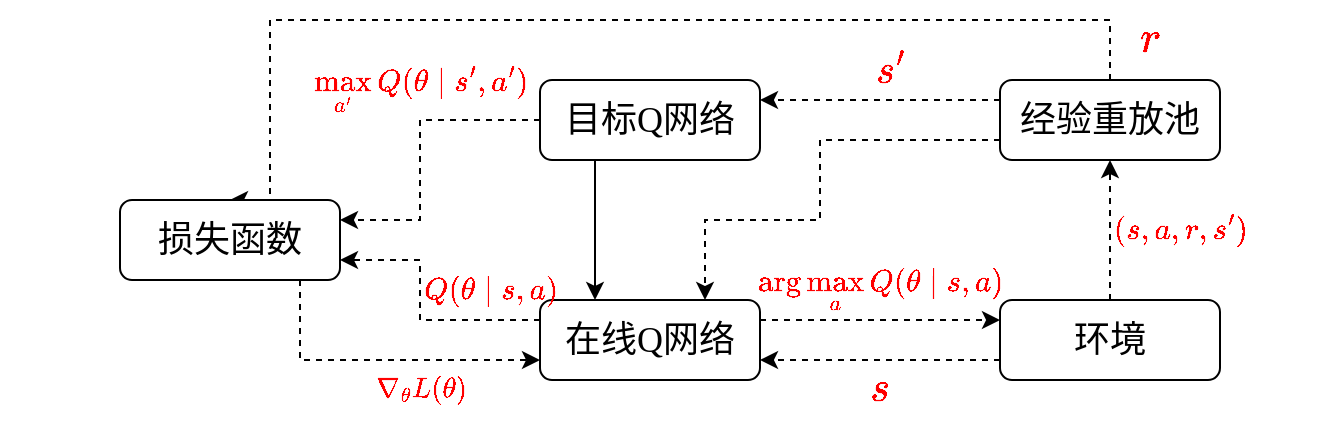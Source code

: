 <mxfile version="24.0.0" type="github">
  <diagram name="第 1 页" id="viXPcgzQtF_HTTYb_Ynw">
    <mxGraphModel dx="783" dy="581" grid="1" gridSize="10" guides="1" tooltips="1" connect="1" arrows="1" fold="1" page="1" pageScale="1" pageWidth="827" pageHeight="1169" math="1" shadow="0">
      <root>
        <mxCell id="0" />
        <mxCell id="1" parent="0" />
        <mxCell id="Py8gDE9-c-yzgaqU1A0x-12" style="edgeStyle=orthogonalEdgeStyle;rounded=0;orthogonalLoop=1;jettySize=auto;html=1;entryX=0.25;entryY=0;entryDx=0;entryDy=0;exitX=0.25;exitY=1;exitDx=0;exitDy=0;" edge="1" parent="1" source="Py8gDE9-c-yzgaqU1A0x-1" target="Py8gDE9-c-yzgaqU1A0x-4">
          <mxGeometry relative="1" as="geometry" />
        </mxCell>
        <mxCell id="Py8gDE9-c-yzgaqU1A0x-14" style="edgeStyle=orthogonalEdgeStyle;rounded=0;orthogonalLoop=1;jettySize=auto;html=1;entryX=1;entryY=0.25;entryDx=0;entryDy=0;dashed=1;" edge="1" parent="1" source="Py8gDE9-c-yzgaqU1A0x-1" target="Py8gDE9-c-yzgaqU1A0x-6">
          <mxGeometry relative="1" as="geometry">
            <Array as="points">
              <mxPoint x="290" y="230" />
              <mxPoint x="290" y="280" />
            </Array>
          </mxGeometry>
        </mxCell>
        <mxCell id="Py8gDE9-c-yzgaqU1A0x-1" value="&lt;font style=&quot;font-size: 18px;&quot; face=&quot;Times New Roman&quot;&gt;目标Q网络&lt;/font&gt;" style="rounded=1;whiteSpace=wrap;html=1;" vertex="1" parent="1">
          <mxGeometry x="350" y="210" width="110" height="40" as="geometry" />
        </mxCell>
        <mxCell id="Py8gDE9-c-yzgaqU1A0x-11" style="edgeStyle=orthogonalEdgeStyle;rounded=0;orthogonalLoop=1;jettySize=auto;html=1;entryX=0.5;entryY=0;entryDx=0;entryDy=0;dashed=1;" edge="1" parent="1" source="Py8gDE9-c-yzgaqU1A0x-3" target="Py8gDE9-c-yzgaqU1A0x-6">
          <mxGeometry relative="1" as="geometry">
            <Array as="points">
              <mxPoint x="635" y="180" />
              <mxPoint x="215" y="180" />
            </Array>
          </mxGeometry>
        </mxCell>
        <mxCell id="Py8gDE9-c-yzgaqU1A0x-18" style="edgeStyle=orthogonalEdgeStyle;rounded=0;orthogonalLoop=1;jettySize=auto;html=1;entryX=1;entryY=0.25;entryDx=0;entryDy=0;exitX=0;exitY=0.25;exitDx=0;exitDy=0;dashed=1;" edge="1" parent="1" source="Py8gDE9-c-yzgaqU1A0x-3" target="Py8gDE9-c-yzgaqU1A0x-1">
          <mxGeometry relative="1" as="geometry" />
        </mxCell>
        <mxCell id="Py8gDE9-c-yzgaqU1A0x-19" style="edgeStyle=orthogonalEdgeStyle;rounded=0;orthogonalLoop=1;jettySize=auto;html=1;exitX=0;exitY=0.75;exitDx=0;exitDy=0;entryX=0.75;entryY=0;entryDx=0;entryDy=0;dashed=1;" edge="1" parent="1" source="Py8gDE9-c-yzgaqU1A0x-3" target="Py8gDE9-c-yzgaqU1A0x-4">
          <mxGeometry relative="1" as="geometry">
            <Array as="points">
              <mxPoint x="490" y="240" />
              <mxPoint x="490" y="280" />
              <mxPoint x="433" y="280" />
            </Array>
          </mxGeometry>
        </mxCell>
        <mxCell id="Py8gDE9-c-yzgaqU1A0x-3" value="&lt;font size=&quot;4&quot; face=&quot;Times New Roman&quot;&gt;经验重放池&lt;/font&gt;" style="rounded=1;whiteSpace=wrap;html=1;" vertex="1" parent="1">
          <mxGeometry x="580" y="210" width="110" height="40" as="geometry" />
        </mxCell>
        <mxCell id="Py8gDE9-c-yzgaqU1A0x-13" style="edgeStyle=orthogonalEdgeStyle;rounded=0;orthogonalLoop=1;jettySize=auto;html=1;entryX=1;entryY=0.75;entryDx=0;entryDy=0;dashed=1;exitX=0;exitY=0.25;exitDx=0;exitDy=0;" edge="1" parent="1" source="Py8gDE9-c-yzgaqU1A0x-4" target="Py8gDE9-c-yzgaqU1A0x-6">
          <mxGeometry relative="1" as="geometry">
            <Array as="points">
              <mxPoint x="290" y="330" />
              <mxPoint x="290" y="300" />
            </Array>
          </mxGeometry>
        </mxCell>
        <mxCell id="Py8gDE9-c-yzgaqU1A0x-20" style="edgeStyle=orthogonalEdgeStyle;rounded=0;orthogonalLoop=1;jettySize=auto;html=1;exitX=1;exitY=0.25;exitDx=0;exitDy=0;entryX=0;entryY=0.25;entryDx=0;entryDy=0;dashed=1;" edge="1" parent="1" source="Py8gDE9-c-yzgaqU1A0x-4" target="Py8gDE9-c-yzgaqU1A0x-5">
          <mxGeometry relative="1" as="geometry" />
        </mxCell>
        <mxCell id="Py8gDE9-c-yzgaqU1A0x-4" value="&lt;font style=&quot;font-size: 18px;&quot; face=&quot;Times New Roman&quot;&gt;在线Q网络&lt;/font&gt;" style="rounded=1;whiteSpace=wrap;html=1;" vertex="1" parent="1">
          <mxGeometry x="350" y="320" width="110" height="40" as="geometry" />
        </mxCell>
        <mxCell id="Py8gDE9-c-yzgaqU1A0x-21" style="edgeStyle=orthogonalEdgeStyle;rounded=0;orthogonalLoop=1;jettySize=auto;html=1;exitX=0;exitY=0.75;exitDx=0;exitDy=0;entryX=1;entryY=0.75;entryDx=0;entryDy=0;dashed=1;" edge="1" parent="1" source="Py8gDE9-c-yzgaqU1A0x-5" target="Py8gDE9-c-yzgaqU1A0x-4">
          <mxGeometry relative="1" as="geometry" />
        </mxCell>
        <mxCell id="Py8gDE9-c-yzgaqU1A0x-22" style="edgeStyle=orthogonalEdgeStyle;rounded=0;orthogonalLoop=1;jettySize=auto;html=1;entryX=0.5;entryY=1;entryDx=0;entryDy=0;dashed=1;" edge="1" parent="1" source="Py8gDE9-c-yzgaqU1A0x-5" target="Py8gDE9-c-yzgaqU1A0x-3">
          <mxGeometry relative="1" as="geometry" />
        </mxCell>
        <mxCell id="Py8gDE9-c-yzgaqU1A0x-5" value="&lt;font size=&quot;4&quot; face=&quot;Times New Roman&quot;&gt;环境&lt;/font&gt;" style="rounded=1;whiteSpace=wrap;html=1;" vertex="1" parent="1">
          <mxGeometry x="580" y="320" width="110" height="40" as="geometry" />
        </mxCell>
        <mxCell id="Py8gDE9-c-yzgaqU1A0x-15" style="edgeStyle=orthogonalEdgeStyle;rounded=0;orthogonalLoop=1;jettySize=auto;html=1;entryX=0;entryY=0.75;entryDx=0;entryDy=0;dashed=1;" edge="1" parent="1" source="Py8gDE9-c-yzgaqU1A0x-6" target="Py8gDE9-c-yzgaqU1A0x-4">
          <mxGeometry relative="1" as="geometry">
            <Array as="points">
              <mxPoint x="230" y="350" />
            </Array>
          </mxGeometry>
        </mxCell>
        <mxCell id="Py8gDE9-c-yzgaqU1A0x-6" value="&lt;font size=&quot;4&quot; face=&quot;Times New Roman&quot;&gt;损失函数&lt;/font&gt;" style="rounded=1;whiteSpace=wrap;html=1;" vertex="1" parent="1">
          <mxGeometry x="140" y="270" width="110" height="40" as="geometry" />
        </mxCell>
        <mxCell id="Py8gDE9-c-yzgaqU1A0x-24" value="&lt;font color=&quot;#ff0000&quot; style=&quot;font-size: 19px;&quot;&gt;$$r$$&lt;/font&gt;" style="text;html=1;align=center;verticalAlign=middle;resizable=0;points=[];autosize=1;strokeColor=none;fillColor=none;" vertex="1" parent="1">
          <mxGeometry x="620" y="170" width="70" height="40" as="geometry" />
        </mxCell>
        <mxCell id="Py8gDE9-c-yzgaqU1A0x-25" value="&lt;font style=&quot;font-size: 13px;&quot; color=&quot;#ff0000&quot;&gt;$$\arg\max_aQ(\theta\mid s,a)$$&lt;/font&gt;" style="text;html=1;align=center;verticalAlign=middle;resizable=0;points=[];autosize=1;strokeColor=none;fillColor=none;" vertex="1" parent="1">
          <mxGeometry x="415" y="300" width="210" height="30" as="geometry" />
        </mxCell>
        <mxCell id="Py8gDE9-c-yzgaqU1A0x-26" value="&lt;font style=&quot;font-size: 13px;&quot; color=&quot;#ff0000&quot;&gt;$$\max_{a^{\prime}}\color{red}{Q(\theta\mid s^{\prime},a^{\prime})}$$&lt;/font&gt;" style="text;html=1;align=center;verticalAlign=middle;resizable=0;points=[];autosize=1;strokeColor=none;fillColor=none;" vertex="1" parent="1">
          <mxGeometry x="80" y="200" width="420" height="30" as="geometry" />
        </mxCell>
        <mxCell id="Py8gDE9-c-yzgaqU1A0x-28" value="&lt;font style=&quot;font-size: 13px;&quot; color=&quot;#ff0000&quot;&gt;$$Q(\theta\mid s,a)$$&lt;/font&gt;" style="text;html=1;align=center;verticalAlign=middle;resizable=0;points=[];autosize=1;strokeColor=none;fillColor=none;" vertex="1" parent="1">
          <mxGeometry x="250" y="300" width="150" height="30" as="geometry" />
        </mxCell>
        <mxCell id="Py8gDE9-c-yzgaqU1A0x-29" value="$$\color{red}{\nabla_\theta L(\theta)}$$" style="text;html=1;align=center;verticalAlign=middle;resizable=0;points=[];autosize=1;strokeColor=none;fillColor=none;" vertex="1" parent="1">
          <mxGeometry x="175" y="350" width="230" height="30" as="geometry" />
        </mxCell>
        <mxCell id="Py8gDE9-c-yzgaqU1A0x-33" value="&lt;font style=&quot;font-size: 13px;&quot; color=&quot;#ff0000&quot;&gt;$$(s,a,r,s^{\prime})$$&lt;/font&gt;" style="text;html=1;align=center;verticalAlign=middle;resizable=0;points=[];autosize=1;strokeColor=none;fillColor=none;" vertex="1" parent="1">
          <mxGeometry x="595" y="270" width="150" height="30" as="geometry" />
        </mxCell>
        <mxCell id="Py8gDE9-c-yzgaqU1A0x-34" value="&lt;font style=&quot;font-size: 18px;&quot; color=&quot;#ff0000&quot;&gt;$$s$$&lt;/font&gt;" style="text;html=1;align=center;verticalAlign=middle;resizable=0;points=[];autosize=1;strokeColor=none;fillColor=none;" vertex="1" parent="1">
          <mxGeometry x="485" y="350" width="70" height="30" as="geometry" />
        </mxCell>
        <mxCell id="Py8gDE9-c-yzgaqU1A0x-36" value="&lt;font style=&quot;font-size: 17px;&quot; color=&quot;#ff0000&quot;&gt;$$s^{\prime}$$&lt;/font&gt;" style="text;html=1;align=center;verticalAlign=middle;resizable=0;points=[];autosize=1;strokeColor=none;fillColor=none;" vertex="1" parent="1">
          <mxGeometry x="455" y="190" width="140" height="30" as="geometry" />
        </mxCell>
      </root>
    </mxGraphModel>
  </diagram>
</mxfile>
